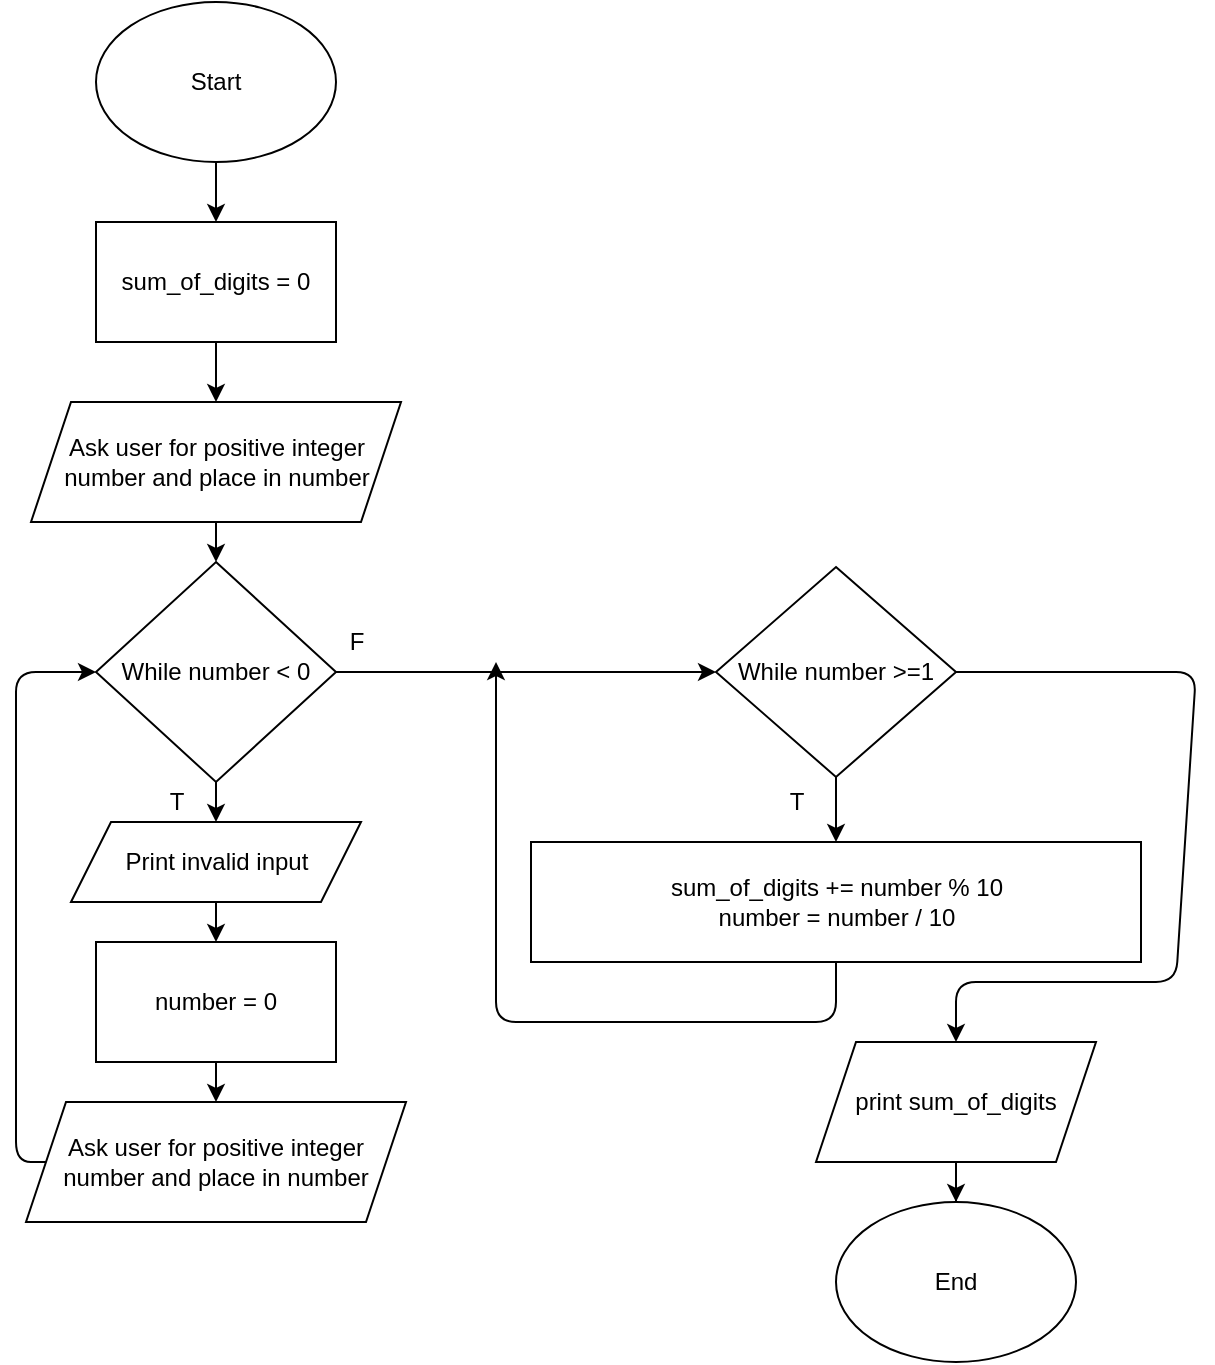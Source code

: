 <mxfile version="13.7.9" type="device"><diagram id="Cl3mXq9o0u4m6cPZ71cX" name="Page-1"><mxGraphModel dx="700" dy="792" grid="1" gridSize="10" guides="1" tooltips="1" connect="1" arrows="1" fold="1" page="1" pageScale="1" pageWidth="850" pageHeight="1100" math="0" shadow="0"><root><mxCell id="0"/><mxCell id="1" parent="0"/><mxCell id="Cb94yxOChlXEY4oC7Vyc-1" value="Start" style="ellipse;whiteSpace=wrap;html=1;" vertex="1" parent="1"><mxGeometry x="270" y="10" width="120" height="80" as="geometry"/></mxCell><mxCell id="Cb94yxOChlXEY4oC7Vyc-2" value="" style="endArrow=classic;html=1;exitX=0.5;exitY=1;exitDx=0;exitDy=0;" edge="1" parent="1" source="Cb94yxOChlXEY4oC7Vyc-1"><mxGeometry width="50" height="50" relative="1" as="geometry"><mxPoint x="330" y="430" as="sourcePoint"/><mxPoint x="330" y="120" as="targetPoint"/></mxGeometry></mxCell><mxCell id="Cb94yxOChlXEY4oC7Vyc-3" value="Ask user for positive integer number and place in number" style="shape=parallelogram;perimeter=parallelogramPerimeter;whiteSpace=wrap;html=1;fixedSize=1;" vertex="1" parent="1"><mxGeometry x="237.5" y="210" width="185" height="60" as="geometry"/></mxCell><mxCell id="Cb94yxOChlXEY4oC7Vyc-4" value="sum_of_digits = 0" style="rounded=0;whiteSpace=wrap;html=1;" vertex="1" parent="1"><mxGeometry x="270" y="120" width="120" height="60" as="geometry"/></mxCell><mxCell id="Cb94yxOChlXEY4oC7Vyc-5" value="" style="endArrow=classic;html=1;exitX=0.5;exitY=1;exitDx=0;exitDy=0;" edge="1" parent="1" source="Cb94yxOChlXEY4oC7Vyc-4"><mxGeometry width="50" height="50" relative="1" as="geometry"><mxPoint x="330" y="430" as="sourcePoint"/><mxPoint x="330" y="210" as="targetPoint"/></mxGeometry></mxCell><mxCell id="Cb94yxOChlXEY4oC7Vyc-6" value="While number &amp;lt; 0" style="rhombus;whiteSpace=wrap;html=1;" vertex="1" parent="1"><mxGeometry x="270" y="290" width="120" height="110" as="geometry"/></mxCell><mxCell id="Cb94yxOChlXEY4oC7Vyc-7" value="" style="endArrow=classic;html=1;exitX=0.5;exitY=1;exitDx=0;exitDy=0;" edge="1" parent="1" source="Cb94yxOChlXEY4oC7Vyc-3" target="Cb94yxOChlXEY4oC7Vyc-6"><mxGeometry width="50" height="50" relative="1" as="geometry"><mxPoint x="330" y="410" as="sourcePoint"/><mxPoint x="380" y="360" as="targetPoint"/></mxGeometry></mxCell><mxCell id="Cb94yxOChlXEY4oC7Vyc-8" value="Print invalid input" style="shape=parallelogram;perimeter=parallelogramPerimeter;whiteSpace=wrap;html=1;fixedSize=1;" vertex="1" parent="1"><mxGeometry x="257.5" y="420" width="145" height="40" as="geometry"/></mxCell><mxCell id="Cb94yxOChlXEY4oC7Vyc-9" value="" style="endArrow=classic;html=1;exitX=0.5;exitY=1;exitDx=0;exitDy=0;entryX=0.5;entryY=0;entryDx=0;entryDy=0;" edge="1" parent="1" source="Cb94yxOChlXEY4oC7Vyc-6" target="Cb94yxOChlXEY4oC7Vyc-8"><mxGeometry width="50" height="50" relative="1" as="geometry"><mxPoint x="330" y="410" as="sourcePoint"/><mxPoint x="380" y="360" as="targetPoint"/></mxGeometry></mxCell><mxCell id="Cb94yxOChlXEY4oC7Vyc-10" value="T" style="text;html=1;align=center;verticalAlign=middle;resizable=0;points=[];autosize=1;" vertex="1" parent="1"><mxGeometry x="300" y="400" width="20" height="20" as="geometry"/></mxCell><mxCell id="Cb94yxOChlXEY4oC7Vyc-11" value="" style="endArrow=classic;html=1;exitX=0.5;exitY=1;exitDx=0;exitDy=0;" edge="1" parent="1" source="Cb94yxOChlXEY4oC7Vyc-8" target="Cb94yxOChlXEY4oC7Vyc-12"><mxGeometry width="50" height="50" relative="1" as="geometry"><mxPoint x="330" y="500" as="sourcePoint"/><mxPoint x="380" y="450" as="targetPoint"/></mxGeometry></mxCell><mxCell id="Cb94yxOChlXEY4oC7Vyc-12" value="number = 0" style="rounded=0;whiteSpace=wrap;html=1;" vertex="1" parent="1"><mxGeometry x="270" y="480" width="120" height="60" as="geometry"/></mxCell><mxCell id="Cb94yxOChlXEY4oC7Vyc-14" value="" style="endArrow=classic;html=1;exitX=0.5;exitY=1;exitDx=0;exitDy=0;" edge="1" parent="1" source="Cb94yxOChlXEY4oC7Vyc-12" target="Cb94yxOChlXEY4oC7Vyc-15"><mxGeometry width="50" height="50" relative="1" as="geometry"><mxPoint x="330" y="500" as="sourcePoint"/><mxPoint x="330" y="560" as="targetPoint"/></mxGeometry></mxCell><mxCell id="Cb94yxOChlXEY4oC7Vyc-15" value="Ask user for positive integer number and place in number" style="shape=parallelogram;perimeter=parallelogramPerimeter;whiteSpace=wrap;html=1;fixedSize=1;" vertex="1" parent="1"><mxGeometry x="235" y="560" width="190" height="60" as="geometry"/></mxCell><mxCell id="Cb94yxOChlXEY4oC7Vyc-16" value="" style="endArrow=classic;html=1;exitX=0;exitY=0.5;exitDx=0;exitDy=0;entryX=0;entryY=0.5;entryDx=0;entryDy=0;" edge="1" parent="1" source="Cb94yxOChlXEY4oC7Vyc-15" target="Cb94yxOChlXEY4oC7Vyc-6"><mxGeometry width="50" height="50" relative="1" as="geometry"><mxPoint x="330" y="490" as="sourcePoint"/><mxPoint x="380" y="440" as="targetPoint"/><Array as="points"><mxPoint x="230" y="590"/><mxPoint x="230" y="345"/></Array></mxGeometry></mxCell><mxCell id="Cb94yxOChlXEY4oC7Vyc-17" value="" style="endArrow=classic;html=1;exitX=1;exitY=0.5;exitDx=0;exitDy=0;entryX=0;entryY=0.5;entryDx=0;entryDy=0;" edge="1" parent="1" source="Cb94yxOChlXEY4oC7Vyc-6" target="Cb94yxOChlXEY4oC7Vyc-19"><mxGeometry width="50" height="50" relative="1" as="geometry"><mxPoint x="330" y="490" as="sourcePoint"/><mxPoint x="450" y="345" as="targetPoint"/></mxGeometry></mxCell><mxCell id="Cb94yxOChlXEY4oC7Vyc-18" value="F" style="text;html=1;align=center;verticalAlign=middle;resizable=0;points=[];autosize=1;" vertex="1" parent="1"><mxGeometry x="390" y="320" width="20" height="20" as="geometry"/></mxCell><mxCell id="Cb94yxOChlXEY4oC7Vyc-21" value="" style="edgeStyle=orthogonalEdgeStyle;rounded=0;orthogonalLoop=1;jettySize=auto;html=1;" edge="1" parent="1" source="Cb94yxOChlXEY4oC7Vyc-19" target="Cb94yxOChlXEY4oC7Vyc-20"><mxGeometry relative="1" as="geometry"/></mxCell><mxCell id="Cb94yxOChlXEY4oC7Vyc-19" value="While number &amp;gt;=1" style="rhombus;whiteSpace=wrap;html=1;" vertex="1" parent="1"><mxGeometry x="580" y="292.5" width="120" height="105" as="geometry"/></mxCell><mxCell id="Cb94yxOChlXEY4oC7Vyc-20" value="sum_of_digits += number % 10&lt;br&gt;number = number / 10" style="whiteSpace=wrap;html=1;" vertex="1" parent="1"><mxGeometry x="487.5" y="430" width="305" height="60" as="geometry"/></mxCell><mxCell id="Cb94yxOChlXEY4oC7Vyc-22" value="T" style="text;html=1;align=center;verticalAlign=middle;resizable=0;points=[];autosize=1;" vertex="1" parent="1"><mxGeometry x="610" y="400" width="20" height="20" as="geometry"/></mxCell><mxCell id="Cb94yxOChlXEY4oC7Vyc-23" value="" style="endArrow=classic;html=1;exitX=0.5;exitY=1;exitDx=0;exitDy=0;" edge="1" parent="1" source="Cb94yxOChlXEY4oC7Vyc-20"><mxGeometry width="50" height="50" relative="1" as="geometry"><mxPoint x="500" y="510" as="sourcePoint"/><mxPoint x="470" y="340" as="targetPoint"/><Array as="points"><mxPoint x="640" y="520"/><mxPoint x="470" y="520"/></Array></mxGeometry></mxCell><mxCell id="Cb94yxOChlXEY4oC7Vyc-24" value="" style="endArrow=classic;html=1;exitX=1;exitY=0.5;exitDx=0;exitDy=0;" edge="1" parent="1" source="Cb94yxOChlXEY4oC7Vyc-19"><mxGeometry width="50" height="50" relative="1" as="geometry"><mxPoint x="570" y="510" as="sourcePoint"/><mxPoint x="700" y="530" as="targetPoint"/><Array as="points"><mxPoint x="820" y="345"/><mxPoint x="810" y="500"/><mxPoint x="700" y="500"/></Array></mxGeometry></mxCell><mxCell id="Cb94yxOChlXEY4oC7Vyc-29" value="" style="edgeStyle=orthogonalEdgeStyle;rounded=0;orthogonalLoop=1;jettySize=auto;html=1;" edge="1" parent="1" source="Cb94yxOChlXEY4oC7Vyc-27" target="Cb94yxOChlXEY4oC7Vyc-28"><mxGeometry relative="1" as="geometry"/></mxCell><mxCell id="Cb94yxOChlXEY4oC7Vyc-27" value="print sum_of_digits" style="shape=parallelogram;perimeter=parallelogramPerimeter;whiteSpace=wrap;html=1;fixedSize=1;" vertex="1" parent="1"><mxGeometry x="630" y="530" width="140" height="60" as="geometry"/></mxCell><mxCell id="Cb94yxOChlXEY4oC7Vyc-28" value="End" style="ellipse;whiteSpace=wrap;html=1;" vertex="1" parent="1"><mxGeometry x="640" y="610" width="120" height="80" as="geometry"/></mxCell></root></mxGraphModel></diagram></mxfile>